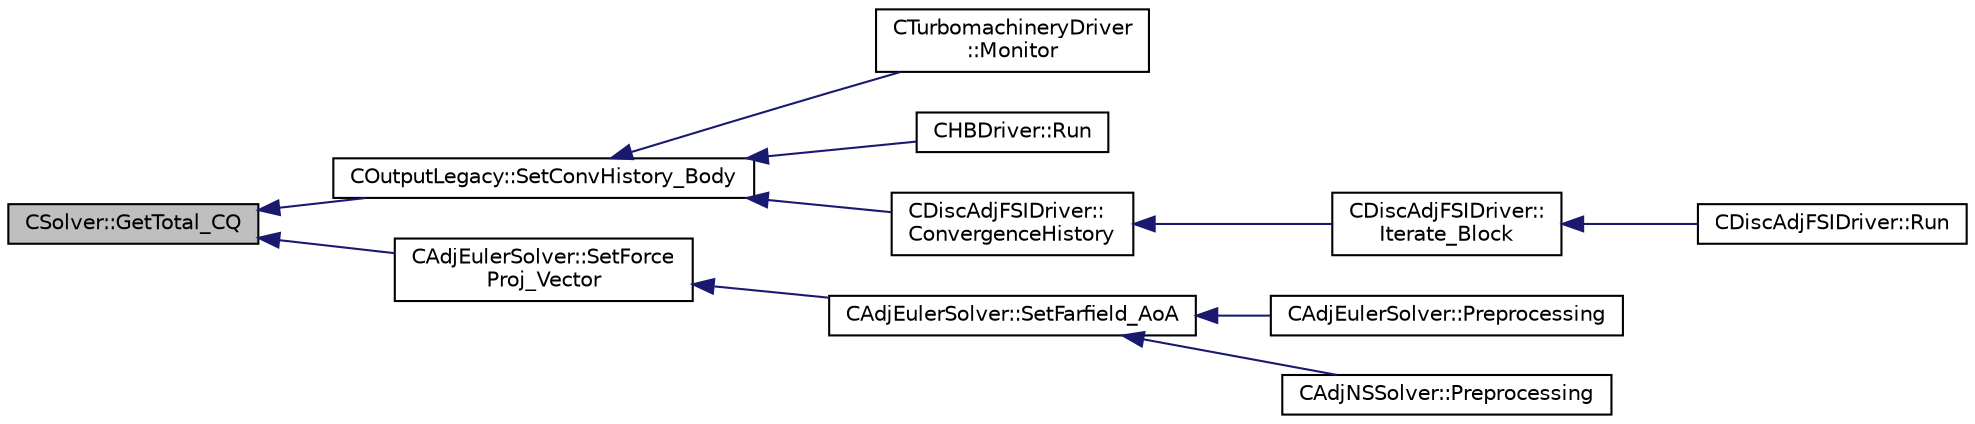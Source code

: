 digraph "CSolver::GetTotal_CQ"
{
  edge [fontname="Helvetica",fontsize="10",labelfontname="Helvetica",labelfontsize="10"];
  node [fontname="Helvetica",fontsize="10",shape=record];
  rankdir="LR";
  Node3276 [label="CSolver::GetTotal_CQ",height=0.2,width=0.4,color="black", fillcolor="grey75", style="filled", fontcolor="black"];
  Node3276 -> Node3277 [dir="back",color="midnightblue",fontsize="10",style="solid",fontname="Helvetica"];
  Node3277 [label="COutputLegacy::SetConvHistory_Body",height=0.2,width=0.4,color="black", fillcolor="white", style="filled",URL="$class_c_output_legacy.html#a217cc0d778a3828499189a9debee47c6",tooltip="Write the history file and the convergence on the screen for serial computations. ..."];
  Node3277 -> Node3278 [dir="back",color="midnightblue",fontsize="10",style="solid",fontname="Helvetica"];
  Node3278 [label="CTurbomachineryDriver\l::Monitor",height=0.2,width=0.4,color="black", fillcolor="white", style="filled",URL="$class_c_turbomachinery_driver.html#a41d7b50bbacef68eb5436293ebb2da4f",tooltip="Monitor the computation. "];
  Node3277 -> Node3279 [dir="back",color="midnightblue",fontsize="10",style="solid",fontname="Helvetica"];
  Node3279 [label="CHBDriver::Run",height=0.2,width=0.4,color="black", fillcolor="white", style="filled",URL="$class_c_h_b_driver.html#a98c0448a8e0404845ee54e25b62eaea9",tooltip="Run a single iteration of a Harmonic Balance problem. "];
  Node3277 -> Node3280 [dir="back",color="midnightblue",fontsize="10",style="solid",fontname="Helvetica"];
  Node3280 [label="CDiscAdjFSIDriver::\lConvergenceHistory",height=0.2,width=0.4,color="black", fillcolor="white", style="filled",URL="$class_c_disc_adj_f_s_i_driver.html#a139dfa2442613879f2b15f28a09c2bd5",tooltip="Output the convergence history. "];
  Node3280 -> Node3281 [dir="back",color="midnightblue",fontsize="10",style="solid",fontname="Helvetica"];
  Node3281 [label="CDiscAdjFSIDriver::\lIterate_Block",height=0.2,width=0.4,color="black", fillcolor="white", style="filled",URL="$class_c_disc_adj_f_s_i_driver.html#a84949f139fa795b7d34d6ff77e82eb5c",tooltip="Iterate a certain block for adjoint FSI - may be the whole set of variables or independent and subite..."];
  Node3281 -> Node3282 [dir="back",color="midnightblue",fontsize="10",style="solid",fontname="Helvetica"];
  Node3282 [label="CDiscAdjFSIDriver::Run",height=0.2,width=0.4,color="black", fillcolor="white", style="filled",URL="$class_c_disc_adj_f_s_i_driver.html#a2e965d6e9c4dcfc296077cae225cab21",tooltip="Run a Discrete Adjoint iteration for the FSI problem. "];
  Node3276 -> Node3283 [dir="back",color="midnightblue",fontsize="10",style="solid",fontname="Helvetica"];
  Node3283 [label="CAdjEulerSolver::SetForce\lProj_Vector",height=0.2,width=0.4,color="black", fillcolor="white", style="filled",URL="$class_c_adj_euler_solver.html#a814d69e54f24c9fef36e3493a2230973",tooltip="Created the force projection vector for adjoint boundary conditions. "];
  Node3283 -> Node3284 [dir="back",color="midnightblue",fontsize="10",style="solid",fontname="Helvetica"];
  Node3284 [label="CAdjEulerSolver::SetFarfield_AoA",height=0.2,width=0.4,color="black", fillcolor="white", style="filled",URL="$class_c_adj_euler_solver.html#a5265a44e6c43dee677c9f26333148432",tooltip="Update the AoA and freestream velocity at the farfield. "];
  Node3284 -> Node3285 [dir="back",color="midnightblue",fontsize="10",style="solid",fontname="Helvetica"];
  Node3285 [label="CAdjEulerSolver::Preprocessing",height=0.2,width=0.4,color="black", fillcolor="white", style="filled",URL="$class_c_adj_euler_solver.html#a4ae0ed840dc8335fd921399625ba794f",tooltip="Initialize the residual vectors. "];
  Node3284 -> Node3286 [dir="back",color="midnightblue",fontsize="10",style="solid",fontname="Helvetica"];
  Node3286 [label="CAdjNSSolver::Preprocessing",height=0.2,width=0.4,color="black", fillcolor="white", style="filled",URL="$class_c_adj_n_s_solver.html#ac16dab76e2c1d86bc7d70ca9f41fd668",tooltip="Restart residual and compute gradients. "];
}
